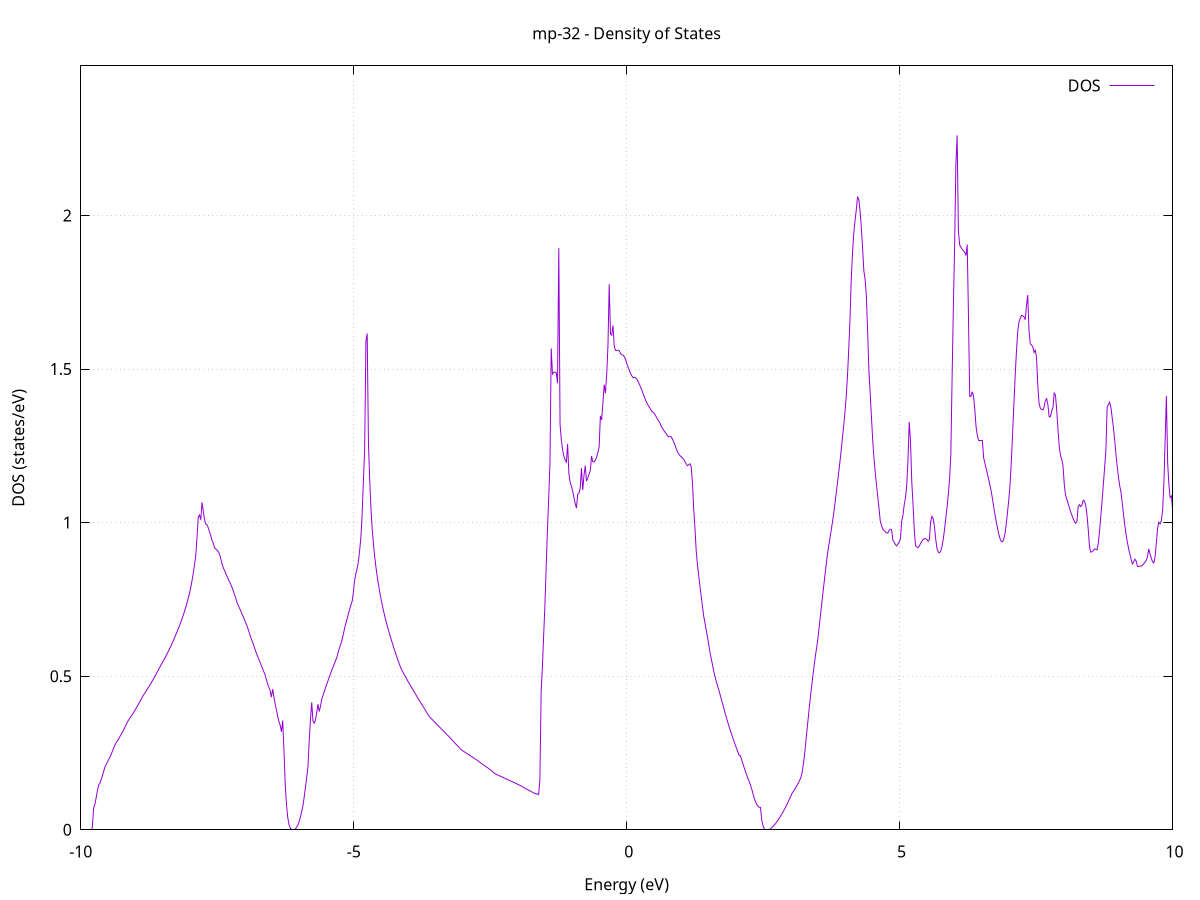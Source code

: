 set title 'mp-32 - Density of States'
set xlabel 'Energy (eV)'
set ylabel 'DOS (states/eV)'
set grid
set xrange [-10:10]
set yrange [0:2.487]
set xzeroaxis lt -1
set terminal png size 800,600
set output 'mp-32_dos_gnuplot.png'
plot '-' using 1:2 with lines title 'DOS'
-24.383300 0.000000
-24.360200 0.000000
-24.337100 0.000000
-24.314000 0.000000
-24.290900 0.000000
-24.267800 0.000000
-24.244800 0.000000
-24.221700 0.000000
-24.198600 0.000000
-24.175500 0.000000
-24.152400 0.000000
-24.129300 0.000000
-24.106200 0.000000
-24.083100 0.000000
-24.060000 0.000000
-24.036900 0.000000
-24.013800 0.000000
-23.990700 0.000000
-23.967600 0.000000
-23.944500 0.000000
-23.921400 0.000000
-23.898300 0.000000
-23.875300 0.000000
-23.852200 0.000000
-23.829100 0.000000
-23.806000 0.000000
-23.782900 0.000000
-23.759800 0.000000
-23.736700 0.000000
-23.713600 0.000000
-23.690500 0.000000
-23.667400 0.000000
-23.644300 0.000000
-23.621200 0.000000
-23.598100 0.000000
-23.575000 0.000000
-23.551900 0.000000
-23.528800 0.000000
-23.505700 0.000000
-23.482700 0.000000
-23.459600 0.000000
-23.436500 0.000000
-23.413400 0.000000
-23.390300 0.000000
-23.367200 0.000000
-23.344100 0.000000
-23.321000 0.000000
-23.297900 0.000000
-23.274800 0.000000
-23.251700 0.000000
-23.228600 0.000000
-23.205500 0.000000
-23.182400 0.000000
-23.159300 0.000000
-23.136200 0.000000
-23.113100 0.000000
-23.090100 0.000000
-23.067000 0.000000
-23.043900 0.000000
-23.020800 0.000000
-22.997700 0.000000
-22.974600 0.000000
-22.951500 0.000000
-22.928400 0.000000
-22.905300 0.000000
-22.882200 0.000000
-22.859100 0.000000
-22.836000 0.000000
-22.812900 0.000000
-22.789800 0.000000
-22.766700 0.000000
-22.743600 0.000000
-22.720500 0.000000
-22.697500 0.000000
-22.674400 0.000000
-22.651300 0.000000
-22.628200 0.000000
-22.605100 0.000000
-22.582000 0.000000
-22.558900 0.000000
-22.535800 0.000000
-22.512700 0.000000
-22.489600 0.000000
-22.466500 0.000000
-22.443400 0.000000
-22.420300 0.000000
-22.397200 0.000000
-22.374100 0.000000
-22.351000 0.000000
-22.328000 0.000000
-22.304900 0.000000
-22.281800 134.679600
-22.258700 82.622900
-22.235600 24.047400
-22.212500 36.247000
-22.189400 51.326900
-22.166300 70.244400
-22.143200 61.773000
-22.120100 19.953900
-22.097000 56.834600
-22.073900 59.461600
-22.050800 91.358100
-22.027700 31.026100
-22.004600 20.363600
-21.981500 160.182700
-21.958400 0.000000
-21.935400 0.000000
-21.912300 0.000000
-21.889200 0.000000
-21.866100 0.000000
-21.843000 0.000000
-21.819900 0.000000
-21.796800 0.000000
-21.773700 0.000000
-21.750600 0.000000
-21.727500 0.000000
-21.704400 0.000000
-21.681300 0.000000
-21.658200 0.000000
-21.635100 0.000000
-21.612000 0.000000
-21.588900 0.000000
-21.565800 0.000000
-21.542800 0.000000
-21.519700 0.000000
-21.496600 0.000000
-21.473500 0.000000
-21.450400 0.000000
-21.427300 0.000000
-21.404200 0.000000
-21.381100 0.000000
-21.358000 0.000000
-21.334900 0.000000
-21.311800 0.000000
-21.288700 0.000000
-21.265600 0.000000
-21.242500 0.000000
-21.219400 0.000000
-21.196300 0.000000
-21.173200 0.000000
-21.150200 0.000000
-21.127100 0.000000
-21.104000 0.000000
-21.080900 0.000000
-21.057800 0.000000
-21.034700 0.000000
-21.011600 0.000000
-20.988500 0.000000
-20.965400 0.000000
-20.942300 0.000000
-20.919200 0.000000
-20.896100 0.000000
-20.873000 0.000000
-20.849900 0.000000
-20.826800 0.000000
-20.803700 0.000000
-20.780700 0.000000
-20.757600 0.000000
-20.734500 0.000000
-20.711400 0.000000
-20.688300 0.000000
-20.665200 0.000000
-20.642100 0.000000
-20.619000 0.000000
-20.595900 0.000000
-20.572800 0.000000
-20.549700 0.000000
-20.526600 0.000000
-20.503500 0.000000
-20.480400 0.000000
-20.457300 0.000000
-20.434200 0.000000
-20.411100 0.000000
-20.388100 0.000000
-20.365000 0.000000
-20.341900 0.000000
-20.318800 0.000000
-20.295700 0.000000
-20.272600 0.000000
-20.249500 0.000000
-20.226400 0.000000
-20.203300 0.000000
-20.180200 0.000000
-20.157100 0.000000
-20.134000 0.000000
-20.110900 0.000000
-20.087800 0.000000
-20.064700 0.000000
-20.041600 0.000000
-20.018500 0.000000
-19.995500 0.000000
-19.972400 0.000000
-19.949300 0.000000
-19.926200 0.000000
-19.903100 0.000000
-19.880000 0.000000
-19.856900 0.000000
-19.833800 0.000000
-19.810700 0.000000
-19.787600 0.000000
-19.764500 0.000000
-19.741400 0.000000
-19.718300 0.000000
-19.695200 0.000000
-19.672100 0.000000
-19.649000 0.000000
-19.625900 0.000000
-19.602900 0.000000
-19.579800 0.000000
-19.556700 0.000000
-19.533600 0.000000
-19.510500 0.000000
-19.487400 0.000000
-19.464300 0.000000
-19.441200 0.000000
-19.418100 0.000000
-19.395000 0.000000
-19.371900 0.000000
-19.348800 0.000000
-19.325700 0.000000
-19.302600 0.000000
-19.279500 0.000000
-19.256400 0.000000
-19.233400 0.000000
-19.210300 0.000000
-19.187200 0.000000
-19.164100 0.000000
-19.141000 0.000000
-19.117900 0.000000
-19.094800 0.000000
-19.071700 0.000000
-19.048600 0.000000
-19.025500 0.000000
-19.002400 0.000000
-18.979300 0.000000
-18.956200 0.000000
-18.933100 0.000000
-18.910000 0.000000
-18.886900 0.000000
-18.863800 0.000000
-18.840800 0.000000
-18.817700 0.000000
-18.794600 0.000000
-18.771500 0.000000
-18.748400 0.000000
-18.725300 0.000000
-18.702200 0.000000
-18.679100 0.000000
-18.656000 0.000000
-18.632900 0.000000
-18.609800 0.000000
-18.586700 0.000000
-18.563600 0.000000
-18.540500 0.000000
-18.517400 0.000000
-18.494300 0.000000
-18.471200 0.000000
-18.448200 0.000000
-18.425100 0.000000
-18.402000 0.000000
-18.378900 0.000000
-18.355800 0.000000
-18.332700 0.000000
-18.309600 0.000000
-18.286500 0.000000
-18.263400 0.000000
-18.240300 0.000000
-18.217200 0.000000
-18.194100 0.000000
-18.171000 0.000000
-18.147900 0.000000
-18.124800 0.000000
-18.101700 0.000000
-18.078700 0.000000
-18.055600 0.000000
-18.032500 0.000000
-18.009400 0.000000
-17.986300 0.000000
-17.963200 0.000000
-17.940100 0.000000
-17.917000 0.000000
-17.893900 0.000000
-17.870800 0.000000
-17.847700 0.000000
-17.824600 0.000000
-17.801500 0.000000
-17.778400 0.000000
-17.755300 0.000000
-17.732200 0.000000
-17.709100 0.000000
-17.686100 0.000000
-17.663000 0.000000
-17.639900 0.000000
-17.616800 0.000000
-17.593700 0.000000
-17.570600 0.000000
-17.547500 0.000000
-17.524400 0.000000
-17.501300 0.000000
-17.478200 0.000000
-17.455100 0.000000
-17.432000 0.000000
-17.408900 0.000000
-17.385800 0.000000
-17.362700 0.000000
-17.339600 0.000000
-17.316500 0.000000
-17.293500 0.000000
-17.270400 0.000000
-17.247300 0.000000
-17.224200 0.000000
-17.201100 0.000000
-17.178000 0.000000
-17.154900 0.000000
-17.131800 0.000000
-17.108700 0.000000
-17.085600 0.000000
-17.062500 0.000000
-17.039400 0.000000
-17.016300 0.000000
-16.993200 0.000000
-16.970100 0.000000
-16.947000 0.000000
-16.923900 0.000000
-16.900900 0.000000
-16.877800 0.000000
-16.854700 0.000000
-16.831600 0.000000
-16.808500 0.000000
-16.785400 0.000000
-16.762300 0.000000
-16.739200 0.000000
-16.716100 0.000000
-16.693000 0.000000
-16.669900 0.000000
-16.646800 0.000000
-16.623700 0.000000
-16.600600 0.000000
-16.577500 0.000000
-16.554400 0.000000
-16.531400 0.000000
-16.508300 0.000000
-16.485200 0.000000
-16.462100 0.000000
-16.439000 0.000000
-16.415900 0.000000
-16.392800 0.000000
-16.369700 0.000000
-16.346600 0.000000
-16.323500 0.000000
-16.300400 0.000000
-16.277300 0.000000
-16.254200 0.000000
-16.231100 0.000000
-16.208000 0.000000
-16.184900 0.000000
-16.161800 0.000000
-16.138800 0.000000
-16.115700 0.000000
-16.092600 0.000000
-16.069500 0.000000
-16.046400 0.000000
-16.023300 0.000000
-16.000200 0.000000
-15.977100 0.000000
-15.954000 0.000000
-15.930900 0.000000
-15.907800 0.000000
-15.884700 0.000000
-15.861600 0.000000
-15.838500 0.000000
-15.815400 0.000000
-15.792300 0.000000
-15.769200 0.000000
-15.746200 0.000000
-15.723100 0.000000
-15.700000 0.000000
-15.676900 0.000000
-15.653800 0.000000
-15.630700 0.000000
-15.607600 0.000000
-15.584500 0.000000
-15.561400 0.000000
-15.538300 0.000000
-15.515200 0.000000
-15.492100 0.000000
-15.469000 0.000000
-15.445900 0.000000
-15.422800 0.000000
-15.399700 0.000000
-15.376600 0.000000
-15.353600 0.000000
-15.330500 0.000000
-15.307400 0.000000
-15.284300 0.000000
-15.261200 0.000000
-15.238100 0.000000
-15.215000 0.000000
-15.191900 0.000000
-15.168800 0.000000
-15.145700 0.000000
-15.122600 0.000000
-15.099500 0.000000
-15.076400 0.000000
-15.053300 0.000000
-15.030200 0.000000
-15.007100 0.000000
-14.984100 0.000000
-14.961000 0.000000
-14.937900 0.000000
-14.914800 0.000000
-14.891700 0.000000
-14.868600 0.000000
-14.845500 0.000000
-14.822400 0.000000
-14.799300 0.000000
-14.776200 0.000000
-14.753100 0.000000
-14.730000 0.000000
-14.706900 0.000000
-14.683800 0.000000
-14.660700 0.000000
-14.637600 0.000000
-14.614500 0.000000
-14.591500 0.000000
-14.568400 0.000000
-14.545300 0.000000
-14.522200 0.000000
-14.499100 0.000000
-14.476000 0.000000
-14.452900 0.000000
-14.429800 0.000000
-14.406700 0.000000
-14.383600 0.000000
-14.360500 0.000000
-14.337400 0.000000
-14.314300 0.000000
-14.291200 0.000000
-14.268100 0.000000
-14.245000 0.000000
-14.221900 0.000000
-14.198900 0.000000
-14.175800 0.000000
-14.152700 0.000000
-14.129600 0.000000
-14.106500 0.000000
-14.083400 0.000000
-14.060300 0.000000
-14.037200 0.000000
-14.014100 0.000000
-13.991000 0.000000
-13.967900 0.000000
-13.944800 0.000000
-13.921700 0.000000
-13.898600 0.000000
-13.875500 0.000000
-13.852400 0.000000
-13.829300 0.000000
-13.806300 0.000000
-13.783200 0.000000
-13.760100 0.000000
-13.737000 0.000000
-13.713900 0.000000
-13.690800 0.000000
-13.667700 0.000000
-13.644600 0.000000
-13.621500 0.000000
-13.598400 0.000000
-13.575300 0.000000
-13.552200 0.000000
-13.529100 0.000000
-13.506000 0.000000
-13.482900 0.000000
-13.459800 0.000000
-13.436800 0.000000
-13.413700 0.000000
-13.390600 0.000000
-13.367500 0.000000
-13.344400 0.000000
-13.321300 0.000000
-13.298200 0.000000
-13.275100 0.000000
-13.252000 0.000000
-13.228900 0.000000
-13.205800 0.000000
-13.182700 0.000000
-13.159600 0.000000
-13.136500 0.000000
-13.113400 0.000000
-13.090300 0.000000
-13.067200 0.000000
-13.044200 0.000000
-13.021100 0.000000
-12.998000 0.000000
-12.974900 0.000000
-12.951800 0.000000
-12.928700 0.000000
-12.905600 0.000000
-12.882500 0.000000
-12.859400 0.000000
-12.836300 0.000000
-12.813200 0.000000
-12.790100 0.000000
-12.767000 0.000000
-12.743900 0.000000
-12.720800 0.000000
-12.697700 0.000000
-12.674600 0.000000
-12.651600 0.000000
-12.628500 0.000000
-12.605400 0.000000
-12.582300 0.000000
-12.559200 0.000000
-12.536100 0.000000
-12.513000 0.000000
-12.489900 0.000000
-12.466800 0.000000
-12.443700 0.000000
-12.420600 0.000000
-12.397500 0.000000
-12.374400 0.000000
-12.351300 0.000000
-12.328200 0.000000
-12.305100 0.000000
-12.282100 0.000000
-12.259000 0.000000
-12.235900 0.000000
-12.212800 0.000000
-12.189700 0.000000
-12.166600 0.000000
-12.143500 0.000000
-12.120400 0.000000
-12.097300 0.000000
-12.074200 0.000000
-12.051100 0.000000
-12.028000 0.000000
-12.004900 0.000000
-11.981800 0.000000
-11.958700 0.000000
-11.935600 0.000000
-11.912500 0.000000
-11.889500 0.000000
-11.866400 0.000000
-11.843300 0.000000
-11.820200 0.000000
-11.797100 0.000000
-11.774000 0.000000
-11.750900 0.000000
-11.727800 0.000000
-11.704700 0.000000
-11.681600 0.000000
-11.658500 0.000000
-11.635400 0.000000
-11.612300 0.000000
-11.589200 0.000000
-11.566100 0.000000
-11.543000 0.000000
-11.519900 0.000000
-11.496900 0.000000
-11.473800 0.000000
-11.450700 0.000000
-11.427600 0.000000
-11.404500 0.000000
-11.381400 0.000000
-11.358300 0.000000
-11.335200 0.000000
-11.312100 0.000000
-11.289000 0.000000
-11.265900 0.000000
-11.242800 0.000000
-11.219700 0.000000
-11.196600 0.000000
-11.173500 0.000000
-11.150400 0.000000
-11.127300 0.000000
-11.104300 0.000000
-11.081200 0.000000
-11.058100 0.000000
-11.035000 0.000000
-11.011900 0.000000
-10.988800 0.000000
-10.965700 0.000000
-10.942600 0.000000
-10.919500 0.000000
-10.896400 0.000000
-10.873300 0.000000
-10.850200 0.000000
-10.827100 0.000000
-10.804000 0.000000
-10.780900 0.000000
-10.757800 0.000000
-10.734800 0.000000
-10.711700 0.000000
-10.688600 0.000000
-10.665500 0.000000
-10.642400 0.000000
-10.619300 0.000000
-10.596200 0.000000
-10.573100 0.000000
-10.550000 0.000000
-10.526900 0.000000
-10.503800 0.000000
-10.480700 0.000000
-10.457600 0.000000
-10.434500 0.000000
-10.411400 0.000000
-10.388300 0.000000
-10.365200 0.000000
-10.342200 0.000000
-10.319100 0.000000
-10.296000 0.000000
-10.272900 0.000000
-10.249800 0.000000
-10.226700 0.000000
-10.203600 0.000000
-10.180500 0.000000
-10.157400 0.000000
-10.134300 0.000000
-10.111200 0.000000
-10.088100 0.000000
-10.065000 0.000000
-10.041900 0.000000
-10.018800 0.000000
-9.995700 0.000000
-9.972600 0.000000
-9.949600 0.000000
-9.926500 0.000000
-9.903400 0.000000
-9.880300 0.000000
-9.857200 0.000000
-9.834100 0.000000
-9.811000 0.000000
-9.787900 0.008500
-9.764800 0.070600
-9.741700 0.083100
-9.718600 0.104300
-9.695500 0.127500
-9.672400 0.146200
-9.649300 0.151700
-9.626200 0.163600
-9.603100 0.176900
-9.580000 0.190600
-9.557000 0.204700
-9.533900 0.212700
-9.510800 0.221100
-9.487700 0.229200
-9.464600 0.237300
-9.441500 0.246400
-9.418400 0.256600
-9.395300 0.266900
-9.372200 0.277300
-9.349100 0.284900
-9.326000 0.290000
-9.302900 0.297200
-9.279800 0.304500
-9.256700 0.311800
-9.233600 0.319200
-9.210500 0.327200
-9.187500 0.335500
-9.164400 0.343900
-9.141300 0.352400
-9.118200 0.358800
-9.095100 0.365000
-9.072000 0.371000
-9.048900 0.377100
-9.025800 0.383800
-9.002700 0.390800
-8.979600 0.397900
-8.956500 0.405000
-8.933400 0.412100
-8.910300 0.419500
-8.887200 0.427100
-8.864100 0.434800
-8.841000 0.441600
-8.817900 0.447400
-8.794900 0.453900
-8.771800 0.460400
-8.748700 0.466900
-8.725600 0.473500
-8.702500 0.480500
-8.679400 0.487700
-8.656300 0.495100
-8.633200 0.502500
-8.610100 0.510000
-8.587000 0.517700
-8.563900 0.525500
-8.540800 0.533500
-8.517700 0.540500
-8.494600 0.547700
-8.471500 0.555000
-8.448400 0.562700
-8.425300 0.570600
-8.402300 0.578800
-8.379200 0.587100
-8.356100 0.595600
-8.333000 0.604600
-8.309900 0.613800
-8.286800 0.623300
-8.263700 0.633000
-8.240600 0.643000
-8.217500 0.653200
-8.194400 0.663700
-8.171300 0.674200
-8.148200 0.685500
-8.125100 0.697300
-8.102000 0.709800
-8.078900 0.723400
-8.055800 0.737900
-8.032700 0.753300
-8.009700 0.769400
-7.986600 0.788000
-7.963500 0.809700
-7.940400 0.834100
-7.917300 0.861300
-7.894200 0.891900
-7.871100 0.950600
-7.848000 1.017500
-7.824900 1.024700
-7.801800 1.009300
-7.778700 1.066200
-7.755600 1.037600
-7.732500 1.008400
-7.709400 0.994900
-7.686300 0.992900
-7.663200 0.982200
-7.640200 0.969900
-7.617100 0.956200
-7.594000 0.941200
-7.570900 0.931700
-7.547800 0.916800
-7.524700 0.913900
-7.501600 0.910000
-7.478500 0.905000
-7.455400 0.895900
-7.432300 0.879800
-7.409200 0.863100
-7.386100 0.851300
-7.363000 0.843200
-7.339900 0.833000
-7.316800 0.823100
-7.293700 0.813900
-7.270600 0.805600
-7.247600 0.796900
-7.224500 0.786900
-7.201400 0.775700
-7.178300 0.763200
-7.155200 0.750600
-7.132100 0.737100
-7.109000 0.728100
-7.085900 0.719100
-7.062800 0.709800
-7.039700 0.700300
-7.016600 0.690500
-6.993500 0.680500
-6.970400 0.670300
-6.947300 0.659700
-6.924200 0.647800
-6.901100 0.634400
-6.878000 0.622400
-6.855000 0.611800
-6.831900 0.600200
-6.808800 0.587700
-6.785700 0.575700
-6.762600 0.565600
-6.739500 0.555600
-6.716400 0.545400
-6.693300 0.535100
-6.670200 0.524700
-6.647100 0.514400
-6.624000 0.504100
-6.600900 0.489400
-6.577800 0.475300
-6.554700 0.463600
-6.531600 0.453100
-6.508500 0.431900
-6.485500 0.457700
-6.462400 0.433100
-6.439300 0.410800
-6.416200 0.390800
-6.393100 0.368800
-6.370000 0.352100
-6.346900 0.340100
-6.323800 0.319000
-6.300700 0.355900
-6.277600 0.257200
-6.254500 0.147000
-6.231400 0.080700
-6.208300 0.039800
-6.185200 0.017200
-6.162100 0.005200
-6.139000 0.000000
-6.115900 0.000000
-6.092900 0.000000
-6.069800 0.002900
-6.046700 0.008100
-6.023600 0.015000
-6.000500 0.026400
-5.977400 0.041500
-5.954300 0.058400
-5.931200 0.077100
-5.908100 0.105600
-5.885000 0.137200
-5.861900 0.170100
-5.838800 0.204200
-5.815700 0.288400
-5.792600 0.358900
-5.769500 0.414800
-5.746400 0.353900
-5.723300 0.347300
-5.700300 0.357400
-5.677200 0.381000
-5.654100 0.409000
-5.631000 0.384800
-5.607900 0.403200
-5.584800 0.426200
-5.561700 0.437500
-5.538600 0.449800
-5.515500 0.463200
-5.492400 0.474600
-5.469300 0.486400
-5.446200 0.497900
-5.423100 0.508900
-5.400000 0.519900
-5.376900 0.530600
-5.353800 0.541100
-5.330700 0.551500
-5.307700 0.562500
-5.284600 0.577700
-5.261500 0.591800
-5.238400 0.603600
-5.215300 0.617900
-5.192200 0.634800
-5.169100 0.654400
-5.146000 0.670500
-5.122900 0.686100
-5.099800 0.701400
-5.076700 0.716500
-5.053600 0.730400
-5.030500 0.742500
-5.007400 0.771000
-4.984300 0.811000
-4.961200 0.833000
-4.938200 0.850500
-4.915100 0.871100
-4.892000 0.907500
-4.868900 0.952700
-4.845800 1.025700
-4.822700 1.135000
-4.799600 1.239100
-4.776500 1.589600
-4.753400 1.615800
-4.730300 1.259200
-4.707200 1.139700
-4.684100 1.046100
-4.661000 0.978000
-4.637900 0.929000
-4.614800 0.888300
-4.591700 0.853300
-4.568600 0.823700
-4.545600 0.797000
-4.522500 0.773100
-4.499400 0.751400
-4.476300 0.731100
-4.453200 0.712100
-4.430100 0.694700
-4.407000 0.678200
-4.383900 0.662800
-4.360800 0.648100
-4.337700 0.633900
-4.314600 0.620300
-4.291500 0.607000
-4.268400 0.594200
-4.245300 0.581100
-4.222200 0.568500
-4.199100 0.556600
-4.176000 0.545400
-4.153000 0.534300
-4.129900 0.523800
-4.106800 0.515900
-4.083700 0.508300
-4.060600 0.500700
-4.037500 0.493300
-4.014400 0.486000
-3.991300 0.478800
-3.968200 0.471700
-3.945100 0.464700
-3.922000 0.457800
-3.898900 0.451000
-3.875800 0.444000
-3.852700 0.437000
-3.829600 0.430100
-3.806500 0.423300
-3.783400 0.416700
-3.760400 0.410200
-3.737300 0.403800
-3.714200 0.397300
-3.691100 0.390700
-3.668000 0.383300
-3.644900 0.376400
-3.621800 0.370600
-3.598700 0.365700
-3.575600 0.361400
-3.552500 0.357200
-3.529400 0.353000
-3.506300 0.348800
-3.483200 0.344600
-3.460100 0.340400
-3.437000 0.336100
-3.413900 0.331900
-3.390900 0.327700
-3.367800 0.323600
-3.344700 0.319400
-3.321600 0.315300
-3.298500 0.311200
-3.275400 0.307000
-3.252300 0.302900
-3.229200 0.298700
-3.206100 0.294300
-3.183000 0.289700
-3.159900 0.285000
-3.136800 0.280600
-3.113700 0.276300
-3.090600 0.272100
-3.067500 0.268100
-3.044400 0.262500
-3.021300 0.259400
-2.998300 0.256700
-2.975200 0.254000
-2.952100 0.251300
-2.929000 0.248600
-2.905900 0.245900
-2.882800 0.243200
-2.859700 0.240600
-2.836600 0.237900
-2.813500 0.235200
-2.790400 0.232500
-2.767300 0.229700
-2.744200 0.226900
-2.721100 0.224000
-2.698000 0.220900
-2.674900 0.217900
-2.651800 0.214900
-2.628700 0.212000
-2.605700 0.209100
-2.582600 0.206200
-2.559500 0.203300
-2.536400 0.200500
-2.513300 0.197600
-2.490200 0.194500
-2.467100 0.190700
-2.444000 0.187100
-2.420900 0.184100
-2.397800 0.181500
-2.374700 0.179300
-2.351600 0.177400
-2.328500 0.175600
-2.305400 0.173700
-2.282300 0.171900
-2.259200 0.170000
-2.236100 0.168000
-2.213100 0.166100
-2.190000 0.164200
-2.166900 0.162400
-2.143800 0.160500
-2.120700 0.158600
-2.097600 0.156700
-2.074500 0.154800
-2.051400 0.152900
-2.028300 0.151000
-2.005200 0.149000
-1.982100 0.147000
-1.959000 0.145000
-1.935900 0.142900
-1.912800 0.140600
-1.889700 0.138200
-1.866600 0.135800
-1.843600 0.133500
-1.820500 0.131300
-1.797400 0.129200
-1.774300 0.127100
-1.751200 0.125100
-1.728100 0.122300
-1.705000 0.119800
-1.681900 0.118500
-1.658800 0.117300
-1.635700 0.116100
-1.612600 0.114800
-1.589500 0.163800
-1.566400 0.449000
-1.543300 0.530600
-1.520200 0.633100
-1.497100 0.731900
-1.474000 0.856500
-1.451000 0.975100
-1.427900 1.081700
-1.404800 1.192000
-1.381700 1.567200
-1.358600 1.483600
-1.335500 1.489100
-1.312400 1.490400
-1.289300 1.488100
-1.266200 1.453800
-1.243100 1.893700
-1.220000 1.319900
-1.196900 1.270900
-1.173800 1.237600
-1.150700 1.216900
-1.127600 1.203800
-1.104500 1.196900
-1.081400 1.256300
-1.058400 1.160100
-1.035300 1.131100
-1.012200 1.118800
-0.989100 1.102800
-0.966000 1.082200
-0.942900 1.062700
-0.919800 1.047400
-0.896700 1.092500
-0.873600 1.094800
-0.850500 1.113200
-0.827400 1.177400
-0.804300 1.105900
-0.781200 1.153800
-0.758100 1.185700
-0.735000 1.135300
-0.711900 1.145700
-0.688800 1.157600
-0.665800 1.168700
-0.642700 1.216600
-0.619600 1.198300
-0.596500 1.197500
-0.573400 1.203200
-0.550300 1.213100
-0.527200 1.228600
-0.504100 1.245800
-0.481000 1.347700
-0.457900 1.334200
-0.434800 1.390300
-0.411700 1.449200
-0.388600 1.421600
-0.365500 1.482000
-0.342400 1.575800
-0.319300 1.776300
-0.296300 1.614400
-0.273200 1.610400
-0.250100 1.642100
-0.227000 1.574700
-0.203900 1.560600
-0.180800 1.560700
-0.157700 1.561400
-0.134600 1.559500
-0.111500 1.550200
-0.088400 1.546200
-0.065300 1.545100
-0.042200 1.540100
-0.019100 1.530700
0.004000 1.516900
0.027100 1.506800
0.050200 1.494600
0.073300 1.484500
0.096300 1.477200
0.119400 1.471600
0.142500 1.472700
0.165600 1.471500
0.188700 1.466400
0.211800 1.459000
0.234900 1.450200
0.258000 1.440100
0.281100 1.429900
0.304200 1.419100
0.327300 1.407600
0.350400 1.397300
0.373500 1.388700
0.396600 1.381200
0.419700 1.374500
0.442800 1.367500
0.465900 1.361600
0.488900 1.358700
0.512000 1.354300
0.535100 1.346500
0.558200 1.339100
0.581300 1.333000
0.604400 1.326400
0.627500 1.316100
0.650600 1.308300
0.673700 1.301700
0.696800 1.296200
0.719900 1.290500
0.743000 1.284700
0.766100 1.279400
0.789200 1.280300
0.812300 1.279800
0.835400 1.273200
0.858400 1.264400
0.881500 1.254300
0.904600 1.242800
0.927700 1.232600
0.950800 1.224200
0.973900 1.218900
0.997000 1.214700
1.020100 1.210900
1.043200 1.206700
1.066300 1.199200
1.089400 1.192000
1.112500 1.185400
1.135600 1.188200
1.158700 1.191700
1.181800 1.183100
1.204900 1.131500
1.228000 1.046000
1.251000 0.982900
1.274100 0.908600
1.297200 0.863100
1.320300 0.827500
1.343400 0.793300
1.366500 0.759600
1.389600 0.726200
1.412700 0.694500
1.435800 0.672400
1.458900 0.649900
1.482000 0.626500
1.505100 0.601700
1.528200 0.575800
1.551300 0.556600
1.574400 0.535100
1.597500 0.514700
1.620600 0.497700
1.643600 0.482300
1.666700 0.467900
1.689800 0.454200
1.712900 0.439200
1.736000 0.424200
1.759100 0.409000
1.782200 0.393900
1.805300 0.378900
1.828400 0.364500
1.851500 0.350700
1.874600 0.337400
1.897700 0.324400
1.920800 0.311900
1.943900 0.299700
1.967000 0.287800
1.990100 0.276300
2.013200 0.265200
2.036200 0.254200
2.059300 0.242900
2.082400 0.241500
2.105500 0.228900
2.128600 0.215800
2.151700 0.202900
2.174800 0.190700
2.197900 0.179000
2.221000 0.168000
2.244100 0.157300
2.267200 0.146200
2.290300 0.133500
2.313400 0.118200
2.336500 0.103000
2.359600 0.091500
2.382700 0.082700
2.405700 0.076600
2.428800 0.073300
2.451900 0.072600
2.475000 0.031100
2.498100 0.014000
2.521200 0.003600
2.544300 0.000000
2.567400 0.000000
2.590500 0.000000
2.613600 0.001300
2.636700 0.003700
2.659800 0.007100
2.682900 0.011100
2.706000 0.015600
2.729100 0.020500
2.752200 0.026000
2.775300 0.031900
2.798300 0.038200
2.821400 0.044800
2.844500 0.051700
2.867600 0.059000
2.890700 0.066600
2.913800 0.074600
2.936900 0.082800
2.960000 0.091400
2.983100 0.100200
3.006200 0.109300
3.029300 0.118700
3.052400 0.124800
3.075500 0.130300
3.098600 0.137300
3.121700 0.144700
3.144800 0.152300
3.167900 0.160500
3.190900 0.169200
3.214000 0.185800
3.237100 0.213000
3.260200 0.246200
3.283300 0.286700
3.306400 0.329400
3.329500 0.368600
3.352600 0.408000
3.375700 0.445900
3.398800 0.481800
3.421900 0.516700
3.445000 0.548900
3.468100 0.578000
3.491200 0.605500
3.514300 0.639100
3.537400 0.676500
3.560500 0.713900
3.583500 0.750800
3.606600 0.787600
3.629700 0.823900
3.652800 0.859000
3.675900 0.892200
3.699000 0.921500
3.722100 0.946700
3.745200 0.972900
3.768300 0.998800
3.791400 1.028100
3.814500 1.059500
3.837600 1.093200
3.860700 1.126700
3.883800 1.161100
3.906900 1.197200
3.930000 1.235000
3.953000 1.274300
3.976100 1.315100
3.999200 1.358300
4.022300 1.409800
4.045400 1.476500
4.068500 1.562400
4.091600 1.662100
4.114700 1.790600
4.137800 1.877600
4.160900 1.941800
4.184000 1.982700
4.207100 2.018600
4.230200 2.061700
4.253300 2.050900
4.276400 2.014900
4.299500 1.961300
4.322600 1.893000
4.345600 1.819500
4.368700 1.792000
4.391800 1.736400
4.414900 1.623400
4.438000 1.495900
4.461100 1.422300
4.484200 1.345500
4.507300 1.270400
4.530400 1.210900
4.553500 1.165600
4.576600 1.124100
4.599700 1.086400
4.622800 1.047500
4.645900 1.006000
4.669000 0.990400
4.692100 0.979400
4.715200 0.974200
4.738200 0.970500
4.761300 0.966900
4.784400 0.965900
4.807500 0.974500
4.830600 0.978900
4.853700 0.976900
4.876800 0.942700
4.899900 0.937300
4.923000 0.928800
4.946100 0.924100
4.969200 0.930700
4.992300 0.936700
5.015400 0.946300
5.038500 1.004300
5.061600 1.023600
5.084700 1.057500
5.107800 1.080400
5.130800 1.119500
5.153900 1.202100
5.177000 1.327800
5.200100 1.264900
5.223200 1.134700
5.246300 1.059900
5.269400 0.975300
5.292500 0.924600
5.315600 0.920700
5.338700 0.918400
5.361800 0.924100
5.384900 0.932300
5.408000 0.939300
5.431100 0.945700
5.454200 0.947400
5.477300 0.947700
5.500300 0.945000
5.523400 0.939200
5.546500 0.945600
5.569600 1.002800
5.592700 1.020400
5.615800 1.012700
5.638900 0.987200
5.662000 0.946700
5.685100 0.915700
5.708200 0.904400
5.731300 0.901800
5.754400 0.907700
5.777500 0.922000
5.800600 0.945800
5.823700 0.978000
5.846800 1.013500
5.869900 1.051300
5.892900 1.091300
5.916000 1.141800
5.939100 1.220800
5.962200 1.470300
5.985300 1.699400
6.008400 1.900300
6.031500 2.165600
6.054600 2.260800
6.077700 1.949700
6.100800 1.904500
6.123900 1.896500
6.147000 1.890100
6.170100 1.885500
6.193200 1.879800
6.216300 1.869600
6.239400 1.905200
6.262500 1.667600
6.285500 1.410600
6.308600 1.411100
6.331700 1.426200
6.354800 1.411100
6.377900 1.369500
6.401000 1.312700
6.424100 1.284400
6.447200 1.267600
6.470300 1.267100
6.493400 1.267200
6.516500 1.267900
6.539600 1.211500
6.562700 1.193800
6.585800 1.176600
6.608900 1.158900
6.632000 1.140600
6.655000 1.122000
6.678100 1.102600
6.701200 1.077900
6.724300 1.051400
6.747400 1.026900
6.770500 1.003500
6.793600 0.983100
6.816700 0.962900
6.839800 0.948200
6.862900 0.939200
6.886000 0.937900
6.909100 0.946600
6.932200 0.965500
6.955300 0.996500
6.978400 1.035100
7.001500 1.076500
7.024600 1.125400
7.047600 1.198800
7.070700 1.291300
7.093800 1.382900
7.116900 1.473600
7.140000 1.554200
7.163100 1.619100
7.186200 1.652500
7.209300 1.664000
7.232400 1.673000
7.255500 1.673000
7.278600 1.669800
7.301700 1.660600
7.324800 1.706300
7.347900 1.740900
7.371000 1.625500
7.394100 1.582100
7.417200 1.578400
7.440200 1.572600
7.463300 1.554000
7.486400 1.561100
7.509500 1.538100
7.532600 1.446800
7.555700 1.387500
7.578800 1.372600
7.601900 1.368100
7.625000 1.367200
7.648100 1.376400
7.671200 1.397200
7.694300 1.403500
7.717400 1.383700
7.740500 1.344600
7.763600 1.345000
7.786700 1.363300
7.809800 1.374100
7.832800 1.421500
7.855900 1.414900
7.879000 1.366100
7.902100 1.302700
7.925200 1.247600
7.948300 1.218600
7.971400 1.205900
7.994500 1.184300
8.017600 1.123700
8.040700 1.089400
8.063800 1.076700
8.086900 1.062900
8.110000 1.048700
8.133100 1.035800
8.156200 1.024800
8.179300 1.013900
8.202300 1.003400
8.225400 0.997900
8.248500 1.002600
8.271600 1.051600
8.294700 1.058500
8.317800 1.052400
8.340900 1.057300
8.364000 1.072700
8.387100 1.070000
8.410200 1.056500
8.433300 1.024700
8.456400 0.977900
8.479500 0.921400
8.502600 0.903700
8.525700 0.905400
8.548800 0.908900
8.571900 0.914100
8.594900 0.913200
8.618000 0.911500
8.641100 0.933100
8.664200 0.973200
8.687300 1.021100
8.710400 1.072100
8.733500 1.124800
8.756600 1.179500
8.779700 1.236700
8.802800 1.375800
8.825900 1.383900
8.849000 1.391900
8.872100 1.374700
8.895200 1.341400
8.918300 1.308800
8.941400 1.267600
8.964500 1.221900
8.987500 1.181700
9.010600 1.147400
9.033700 1.119400
9.056800 1.098000
9.079900 1.063000
9.103000 1.025400
9.126100 0.991400
9.149200 0.962500
9.172300 0.937200
9.195400 0.915700
9.218500 0.898000
9.241600 0.881300
9.264700 0.865600
9.287800 0.871700
9.310900 0.880800
9.334000 0.875300
9.357100 0.858100
9.380100 0.858100
9.403200 0.858200
9.426300 0.858400
9.449400 0.861500
9.472500 0.865800
9.495600 0.871100
9.518700 0.876300
9.541800 0.889800
9.564900 0.914200
9.588000 0.898100
9.611100 0.884200
9.634200 0.872700
9.657300 0.868500
9.680400 0.888000
9.703500 0.933500
9.726600 0.980600
9.749600 1.001400
9.772700 0.995800
9.795800 1.006100
9.818900 1.039600
9.842000 1.126900
9.865100 1.268700
9.888200 1.412400
9.911300 1.193800
9.934400 1.122400
9.957500 1.081400
9.980600 1.086600
10.003700 1.039600
10.026800 1.010700
10.049900 1.048100
10.073000 1.047900
10.096100 0.995100
10.119200 0.976100
10.142200 0.994600
10.165300 1.011000
10.188400 1.029300
10.211500 1.049500
10.234600 1.071500
10.257700 1.094900
10.280800 1.104100
10.303900 1.125500
10.327000 1.204600
10.350100 1.232300
10.373200 1.238700
10.396300 1.241300
10.419400 1.235600
10.442500 1.226200
10.465600 1.214600
10.488700 1.197000
10.511800 1.182800
10.534800 1.181200
10.557900 1.187600
10.581000 1.200400
10.604100 1.212100
10.627200 1.220200
10.650300 1.228000
10.673400 1.237100
10.696500 1.247800
10.719600 1.257800
10.742700 1.264900
10.765800 1.252700
10.788900 1.239900
10.812000 1.231600
10.835100 1.231000
10.858200 1.235600
10.881300 1.244100
10.904400 1.251700
10.927400 1.261000
10.950500 1.271800
10.973600 1.289600
10.996700 1.326500
11.019800 1.384100
11.042900 1.429800
11.066000 1.451900
11.089100 1.472400
11.112200 1.492100
11.135300 1.505600
11.158400 1.570300
11.181500 1.623000
11.204600 1.633600
11.227700 1.649700
11.250800 1.665400
11.273900 1.673000
11.296900 1.677200
11.320000 1.672400
11.343100 1.672100
11.366200 1.664500
11.389300 1.649800
11.412400 1.625300
11.435500 1.592900
11.458600 1.560500
11.481700 1.517100
11.504800 1.458500
11.527900 1.457000
11.551000 1.444800
11.574100 1.434900
11.597200 1.427500
11.620300 1.423100
11.643400 1.420000
11.666500 1.414700
11.689500 1.407800
11.712600 1.401800
11.735700 1.394500
11.758800 1.386700
11.781900 1.381800
11.805000 1.377800
11.828100 1.375300
11.851200 1.374200
11.874300 1.373900
11.897400 1.374100
11.920500 1.375900
11.943600 1.378800
11.966700 1.382100
11.989800 1.385600
12.012900 1.383400
12.036000 1.376500
12.059100 1.380500
12.082100 1.367300
12.105200 1.355700
12.128300 1.346200
12.151400 1.338400
12.174500 1.332300
12.197600 1.328200
12.220700 1.326000
12.243800 1.327700
12.266900 1.328700
12.290000 1.334400
12.313100 1.353900
12.336200 1.328400
12.359300 1.237600
12.382400 1.229300
12.405500 1.220900
12.428600 1.210800
12.451600 1.224300
12.474700 1.244500
12.497800 1.271200
12.520900 1.297300
12.544000 1.387600
12.567100 1.711800
12.590200 1.311000
12.613300 1.280700
12.636400 1.243700
12.659500 1.226900
12.682600 1.225200
12.705700 1.224800
12.728800 1.222900
12.751900 1.224800
12.775000 1.222400
12.798100 1.214000
12.821200 1.194000
12.844200 1.190000
12.867300 1.197200
12.890400 1.208800
12.913500 1.224000
12.936600 1.245200
12.959700 1.274400
12.982800 1.309300
13.005900 1.340900
13.029000 1.543500
13.052100 1.615700
13.075200 1.586700
13.098300 1.562400
13.121400 1.582400
13.144500 1.641500
13.167600 1.652000
13.190700 1.650100
13.213800 1.636500
13.236800 1.632700
13.259900 1.627400
13.283000 1.631500
13.306100 1.640900
13.329200 1.638700
13.352300 1.637000
13.375400 1.653500
13.398500 1.691000
13.421600 1.783200
13.444700 1.937100
13.467800 2.087100
13.490900 2.899900
13.514000 2.180900
13.537100 2.010300
13.560200 1.856900
13.583300 1.702900
13.606400 1.561400
13.629400 1.505200
13.652500 1.404800
13.675600 1.310800
13.698700 1.224100
13.721800 1.146600
13.744900 1.113400
13.768000 1.110100
13.791100 1.123900
13.814200 1.133400
13.837300 1.132600
13.860400 1.121800
13.883500 1.116700
13.906600 1.099200
13.929700 1.180800
13.952800 1.129200
13.975900 1.116100
13.998900 1.128600
14.022000 1.147100
14.045100 1.170900
14.068200 1.205300
14.091300 1.249200
14.114400 1.277900
14.137500 1.323600
14.160600 1.390700
14.183700 1.454500
14.206800 1.521600
14.229900 1.574800
14.253000 1.633300
14.276100 1.693100
14.299200 1.733000
14.322300 1.778800
14.345400 1.828300
14.368500 1.879800
14.391500 2.092700
14.414600 1.883800
14.437700 1.929100
14.460800 1.920400
14.483900 1.853700
14.507000 1.790100
14.530100 1.760500
14.553200 1.749700
14.576300 1.773500
14.599400 1.837700
14.622500 1.915800
14.645600 1.992000
14.668700 2.071100
14.691800 2.074800
14.714900 2.120100
14.738000 2.142400
14.761100 2.042800
14.784100 1.912500
14.807200 1.527400
14.830300 1.439000
14.853400 1.380900
14.876500 1.372400
14.899600 1.327200
14.922700 1.282000
14.945800 1.255200
14.968900 1.242600
14.992000 1.249900
15.015100 1.270400
15.038200 1.257500
15.061300 1.244300
15.084400 1.246100
15.107500 1.247200
15.130600 1.238600
15.153700 1.239700
15.176700 1.225700
15.199800 1.210600
15.222900 1.207100
15.246000 1.236100
15.269100 1.194600
15.292200 1.171700
15.315300 1.164100
15.338400 1.182600
15.361500 1.206600
15.384600 1.220400
15.407700 1.204600
15.430800 1.209700
15.453900 1.217900
15.477000 1.264500
15.500100 1.222600
15.523200 1.196600
15.546200 1.195600
15.569300 1.210000
15.592400 1.242400
15.615500 1.278600
15.638600 1.370900
15.661700 1.393600
15.684800 1.409400
15.707900 1.429800
15.731000 1.481300
15.754100 1.571400
15.777200 1.619700
15.800300 1.654900
15.823400 1.674600
15.846500 1.683800
15.869600 1.683800
15.892700 1.722100
15.915800 1.627700
15.938800 1.582800
15.961900 1.441500
15.985000 1.409400
16.008100 1.385400
16.031200 1.371600
16.054300 1.357200
16.077400 1.339300
16.100500 1.346400
16.123600 1.370000
16.146700 1.407800
16.169800 1.414500
16.192900 1.412400
16.216000 1.405000
16.239100 1.390400
16.262200 1.380300
16.285300 1.374700
16.308400 1.371600
16.331400 1.370600
16.354500 1.374300
16.377600 1.383900
16.400700 1.393900
16.423800 1.403700
16.446900 1.417900
16.470000 1.432500
16.493100 1.442700
16.516200 1.519100
16.539300 1.461300
16.562400 1.461900
16.585500 1.204500
16.608600 1.150700
16.631700 1.102200
16.654800 1.056900
16.677900 1.017100
16.701000 0.978600
16.724000 0.944300
16.747100 0.913700
16.770200 0.886400
16.793300 0.862900
16.816400 0.844100
16.839500 0.825900
16.862600 0.809200
16.885700 0.794000
16.908800 0.780200
16.931900 0.788400
16.955000 0.784100
16.978100 0.758400
17.001200 0.741500
17.024300 0.734100
17.047400 0.740000
17.070500 0.761300
17.093500 0.790400
17.116600 0.818300
17.139700 0.864000
17.162800 0.917700
17.185900 0.981900
17.209000 1.079400
17.232100 1.201900
17.255200 1.354500
17.278300 1.446900
17.301400 1.508700
17.324500 1.594200
17.347600 1.684600
17.370700 1.776400
17.393800 1.890800
17.416900 1.986800
17.440000 1.999700
17.463100 1.957100
17.486100 1.902400
17.509200 1.818300
17.532300 1.687900
17.555400 1.664600
17.578500 1.648900
17.601600 1.632500
17.624700 1.667100
17.647800 1.688500
17.670900 1.697500
17.694000 1.702100
17.717100 1.714100
17.740200 1.734800
17.763300 1.750600
17.786400 1.760600
17.809500 1.764700
17.832600 1.760400
17.855700 1.754500
17.878700 1.730600
17.901800 1.720700
17.924900 1.720100
17.948000 1.792800
17.971100 1.798100
17.994200 1.588600
18.017300 1.443300
18.040400 1.336800
18.063500 1.207700
18.086600 1.076600
18.109700 1.033300
18.132800 1.063500
18.155900 1.084400
18.179000 0.989700
18.202100 0.915400
18.225200 0.885300
18.248200 0.895600
18.271300 0.894400
18.294400 0.884400
18.317500 0.867400
18.340600 0.871000
18.363700 0.875300
18.386800 0.880000
18.409900 0.885200
18.433000 0.890900
18.456100 0.947500
18.479200 1.029800
18.502300 1.072400
18.525400 1.070300
18.548500 1.081300
18.571600 1.048900
18.594700 1.012700
18.617800 0.951900
18.640800 0.816000
18.663900 0.732100
18.687000 0.666700
18.710100 0.607500
18.733200 0.560900
18.756300 0.510400
18.779400 0.484800
18.802500 0.460100
18.825600 0.431400
18.848700 0.401000
18.871800 0.370100
18.894900 0.341300
18.918000 0.314700
18.941100 0.290500
18.964200 0.268900
18.987300 0.250000
19.010400 0.233600
19.033400 0.218000
19.056500 0.203100
19.079600 0.188800
19.102700 0.175000
19.125800 0.161300
19.148900 0.147400
19.172000 0.137300
19.195100 0.127800
19.218200 0.118500
19.241300 0.109600
19.264400 0.100500
19.287500 0.091000
19.310600 0.081100
19.333700 0.070800
19.356800 0.060100
19.379900 0.049100
19.403000 0.037600
19.426000 0.025700
19.449100 0.013400
19.472200 0.005600
19.495300 0.004500
19.518400 0.003600
19.541500 0.002700
19.564600 0.002000
19.587700 0.001400
19.610800 0.000900
19.633900 0.000500
19.657000 0.000200
19.680100 0.000100
19.703200 0.000000
19.726300 0.000000
19.749400 0.000000
19.772500 0.000000
19.795500 0.000000
19.818600 0.000000
19.841700 0.000000
19.864800 0.000000
19.887900 0.000000
19.911000 0.000000
19.934100 0.000000
19.957200 0.000000
19.980300 0.000000
20.003400 0.000000
20.026500 0.000000
20.049600 0.000000
20.072700 0.000000
20.095800 0.000000
20.118900 0.000000
20.142000 0.000000
20.165100 0.000000
20.188100 0.000000
20.211200 0.000000
20.234300 0.000000
20.257400 0.000000
20.280500 0.000000
20.303600 0.000000
20.326700 0.000000
20.349800 0.000000
20.372900 0.000000
20.396000 0.000000
20.419100 0.000000
20.442200 0.000000
20.465300 0.000000
20.488400 0.000000
20.511500 0.000000
20.534600 0.000000
20.557700 0.000000
20.580700 0.000000
20.603800 0.000000
20.626900 0.000000
20.650000 0.000000
20.673100 0.000000
20.696200 0.000000
20.719300 0.000000
20.742400 0.000000
20.765500 0.000000
20.788600 0.000000
20.811700 0.000000
20.834800 0.000000
20.857900 0.000000
20.881000 0.000000
20.904100 0.000000
20.927200 0.000000
20.950300 0.000000
20.973300 0.000000
20.996400 0.000000
21.019500 0.000000
21.042600 0.000000
21.065700 0.000000
21.088800 0.000000
21.111900 0.000000
21.135000 0.000000
21.158100 0.000000
21.181200 0.000000
21.204300 0.000000
21.227400 0.000000
21.250500 0.000000
21.273600 0.000000
21.296700 0.000000
21.319800 0.000000
21.342800 0.000000
21.365900 0.000000
21.389000 0.000000
21.412100 0.000000
21.435200 0.000000
21.458300 0.000000
21.481400 0.000000
21.504500 0.000000
21.527600 0.000000
21.550700 0.000000
21.573800 0.000000
21.596900 0.000000
21.620000 0.000000
21.643100 0.000000
21.666200 0.000000
21.689300 0.000000
21.712400 0.000000
21.735400 0.000000
21.758500 0.000000
21.781600 0.000000
21.804700 0.000000
e
